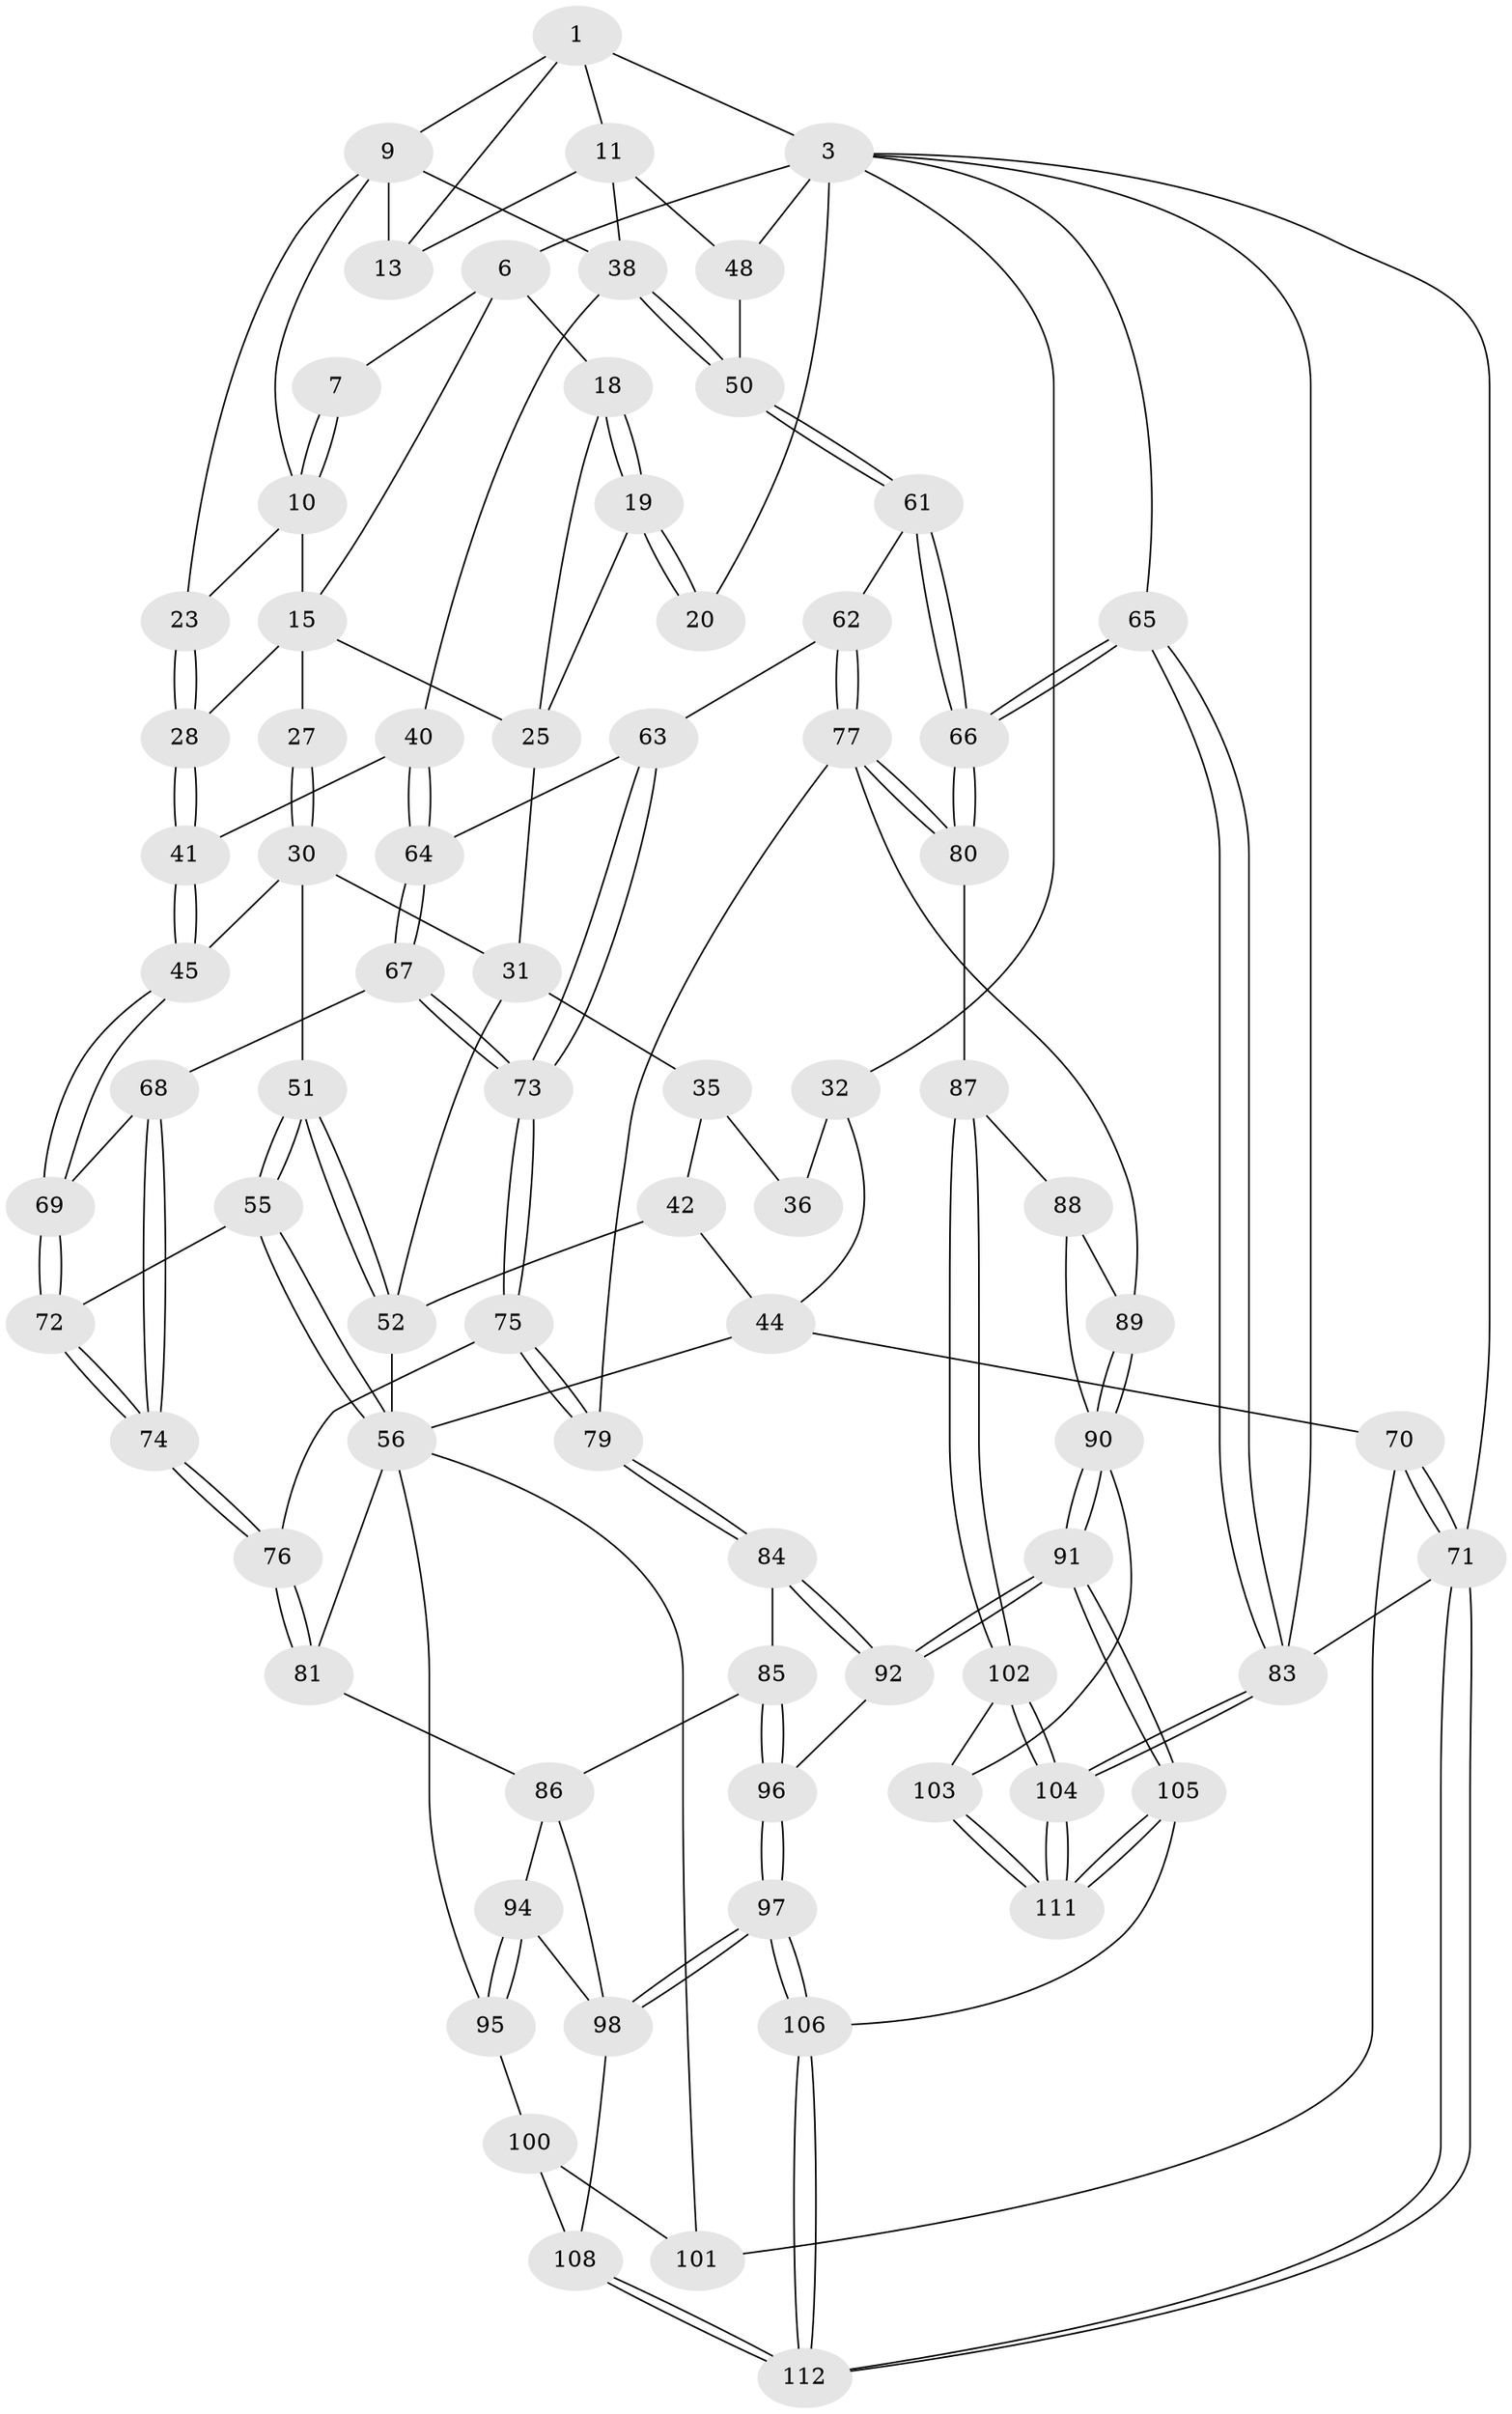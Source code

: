 // original degree distribution, {3: 0.026785714285714284, 4: 0.21428571428571427, 6: 0.21428571428571427, 5: 0.5446428571428571}
// Generated by graph-tools (version 1.1) at 2025/21/03/04/25 18:21:44]
// undirected, 78 vertices, 180 edges
graph export_dot {
graph [start="1"]
  node [color=gray90,style=filled];
  1 [pos="+0.8066062752835662+0",super="+2+8"];
  3 [pos="+1+0",super="+4+47"];
  6 [pos="+0.32272162372577695+0",super="+17"];
  7 [pos="+0.5600692667226559+0"];
  9 [pos="+0.5946110130622286+0.024735139545896356",super="+21"];
  10 [pos="+0.5808460215084937+0.008402852027230635",super="+14"];
  11 [pos="+0.8762170672139528+0.15003141664210717",super="+12"];
  13 [pos="+0.7353951563616097+0.11415344161996015"];
  15 [pos="+0.46714684715794325+0.0940864609310114",super="+26+16"];
  18 [pos="+0.31231638494156394+0.040565161937477806"];
  19 [pos="+0.2506446429017439+0.1419552637798282"];
  20 [pos="+0.1945699697221562+0.1189241403192684"];
  23 [pos="+0.5063110611860546+0.13748767918736274"];
  25 [pos="+0.3906134550875511+0.15338085539343535",super="+29"];
  27 [pos="+0.41957994636712065+0.22498828543271482"];
  28 [pos="+0.4526999327784473+0.24623988318220746"];
  30 [pos="+0.293592173603129+0.23447577331557456",super="+46"];
  31 [pos="+0.2588385924464996+0.20777075796496994",super="+34"];
  32 [pos="+0+0",super="+33+37"];
  35 [pos="+0.10717066740653006+0.2333973013039162"];
  36 [pos="+0.1034075227012833+0.17453441882192944"];
  38 [pos="+0.7837833127915809+0.25821987087685677",super="+39"];
  40 [pos="+0.6024728409037193+0.3340740894425644"];
  41 [pos="+0.5102256126991145+0.3381659736563091"];
  42 [pos="+0.03868300317858221+0.2630881029322679",super="+43"];
  44 [pos="+0+0.20252689126580486",super="+59"];
  45 [pos="+0.3914353434300701+0.42268186170621774"];
  48 [pos="+1+0.18080760869475707",super="+49"];
  50 [pos="+0.8593532622852598+0.37415593238582373"];
  51 [pos="+0.18863181596409828+0.3797471974427675"];
  52 [pos="+0.17511213560775485+0.3626840471190185",super="+53"];
  55 [pos="+0.17186636964885732+0.5727263386768082"];
  56 [pos="+0.03481687092518953+0.6639378591773463",super="+57+82"];
  61 [pos="+0.8087701940854553+0.5070161381423878"];
  62 [pos="+0.733471452745003+0.5438207356985417"];
  63 [pos="+0.6736890669773345+0.4899530353510451"];
  64 [pos="+0.6287485126879594+0.429102458735546"];
  65 [pos="+1+0.6592134666406242"];
  66 [pos="+1+0.6791924098427399"];
  67 [pos="+0.5021907725502089+0.5687599709880385"];
  68 [pos="+0.4174578872781098+0.5289824830309272"];
  69 [pos="+0.3845476277944654+0.4806301046780839"];
  70 [pos="+0+1"];
  71 [pos="+0+1"];
  72 [pos="+0.2220415286542151+0.5663810609095477"];
  73 [pos="+0.5327951263715393+0.6087964441663776"];
  74 [pos="+0.3714681051602325+0.7042549612766439"];
  75 [pos="+0.5572436983041795+0.6621448191545554"];
  76 [pos="+0.3730863160631086+0.7130298772952018"];
  77 [pos="+0.7185392113773414+0.6220026251014195",super="+78"];
  79 [pos="+0.6066041844586869+0.7026829323897453"];
  80 [pos="+1+0.7131159409355904"];
  81 [pos="+0.3604733769155014+0.7546030241968361"];
  83 [pos="+1+1"];
  84 [pos="+0.5687110256156773+0.7707283307011341"];
  85 [pos="+0.5400544262282175+0.7961953440684937"];
  86 [pos="+0.5119196258967371+0.7959106584791287",super="+93"];
  87 [pos="+1+0.7184905677606037"];
  88 [pos="+0.9407456681675498+0.7539345827859061"];
  89 [pos="+0.724221958120892+0.7565957449661157"];
  90 [pos="+0.7368643762862512+0.8811850643100291",super="+99"];
  91 [pos="+0.6868736345879387+0.9186566440542481"];
  92 [pos="+0.6520565241626659+0.895747407076472"];
  94 [pos="+0.3532830422909927+0.8744923554047144"];
  95 [pos="+0.3230306368536659+0.8343418001539598"];
  96 [pos="+0.5312077081923949+0.8902285302989242"];
  97 [pos="+0.48883768094706226+0.9708326810027681"];
  98 [pos="+0.47546086519030334+0.9617481821501841",super="+107"];
  100 [pos="+0.28303210152831093+0.8655884418052838",super="+109"];
  101 [pos="+0.09436814917985002+0.8705434735125721",super="+110"];
  102 [pos="+0.939286529629749+0.936367116477115"];
  103 [pos="+0.8416747107608193+0.9520860876849612"];
  104 [pos="+1+1"];
  105 [pos="+0.5800679294237243+1"];
  106 [pos="+0.5796779015204913+1"];
  108 [pos="+0.18265899216286813+1"];
  111 [pos="+0.8087695226040502+1"];
  112 [pos="+0.18208632736404562+1"];
  1 -- 3;
  1 -- 11;
  1 -- 13;
  1 -- 9;
  3 -- 83;
  3 -- 32;
  3 -- 20;
  3 -- 6;
  3 -- 71;
  3 -- 48 [weight=2];
  3 -- 65;
  6 -- 7;
  6 -- 18;
  6 -- 15;
  7 -- 10;
  7 -- 10;
  9 -- 10;
  9 -- 23;
  9 -- 13;
  9 -- 38;
  10 -- 15;
  10 -- 23;
  11 -- 48;
  11 -- 13;
  11 -- 38;
  15 -- 27 [weight=2];
  15 -- 28;
  15 -- 25;
  18 -- 19;
  18 -- 19;
  18 -- 25;
  19 -- 20;
  19 -- 20;
  19 -- 25;
  23 -- 28;
  23 -- 28;
  25 -- 31;
  27 -- 30;
  27 -- 30;
  28 -- 41;
  28 -- 41;
  30 -- 31;
  30 -- 51;
  30 -- 45;
  31 -- 35;
  31 -- 52;
  32 -- 36 [weight=2];
  32 -- 44;
  35 -- 36;
  35 -- 42;
  38 -- 50;
  38 -- 50;
  38 -- 40;
  40 -- 41;
  40 -- 64;
  40 -- 64;
  41 -- 45;
  41 -- 45;
  42 -- 44;
  42 -- 52 [weight=2];
  44 -- 70;
  44 -- 56;
  45 -- 69;
  45 -- 69;
  48 -- 50;
  50 -- 61;
  50 -- 61;
  51 -- 52;
  51 -- 52;
  51 -- 55;
  51 -- 55;
  52 -- 56;
  55 -- 56;
  55 -- 56;
  55 -- 72;
  56 -- 101;
  56 -- 81;
  56 -- 95;
  61 -- 62;
  61 -- 66;
  61 -- 66;
  62 -- 63;
  62 -- 77;
  62 -- 77;
  63 -- 64;
  63 -- 73;
  63 -- 73;
  64 -- 67;
  64 -- 67;
  65 -- 66;
  65 -- 66;
  65 -- 83;
  65 -- 83;
  66 -- 80;
  66 -- 80;
  67 -- 68;
  67 -- 73;
  67 -- 73;
  68 -- 69;
  68 -- 74;
  68 -- 74;
  69 -- 72;
  69 -- 72;
  70 -- 71;
  70 -- 71;
  70 -- 101;
  71 -- 112;
  71 -- 112;
  71 -- 83;
  72 -- 74;
  72 -- 74;
  73 -- 75;
  73 -- 75;
  74 -- 76;
  74 -- 76;
  75 -- 76;
  75 -- 79;
  75 -- 79;
  76 -- 81;
  76 -- 81;
  77 -- 80;
  77 -- 80;
  77 -- 89;
  77 -- 79;
  79 -- 84;
  79 -- 84;
  80 -- 87;
  81 -- 86;
  83 -- 104;
  83 -- 104;
  84 -- 85;
  84 -- 92;
  84 -- 92;
  85 -- 86;
  85 -- 96;
  85 -- 96;
  86 -- 94;
  86 -- 98;
  87 -- 88;
  87 -- 102;
  87 -- 102;
  88 -- 89;
  88 -- 90;
  89 -- 90;
  89 -- 90;
  90 -- 91;
  90 -- 91;
  90 -- 103;
  91 -- 92;
  91 -- 92;
  91 -- 105;
  91 -- 105;
  92 -- 96;
  94 -- 95;
  94 -- 95;
  94 -- 98;
  95 -- 100;
  96 -- 97;
  96 -- 97;
  97 -- 98;
  97 -- 98;
  97 -- 106;
  97 -- 106;
  98 -- 108;
  100 -- 101 [weight=2];
  100 -- 108;
  102 -- 103;
  102 -- 104;
  102 -- 104;
  103 -- 111;
  103 -- 111;
  104 -- 111;
  104 -- 111;
  105 -- 106;
  105 -- 111;
  105 -- 111;
  106 -- 112;
  106 -- 112;
  108 -- 112;
  108 -- 112;
}
